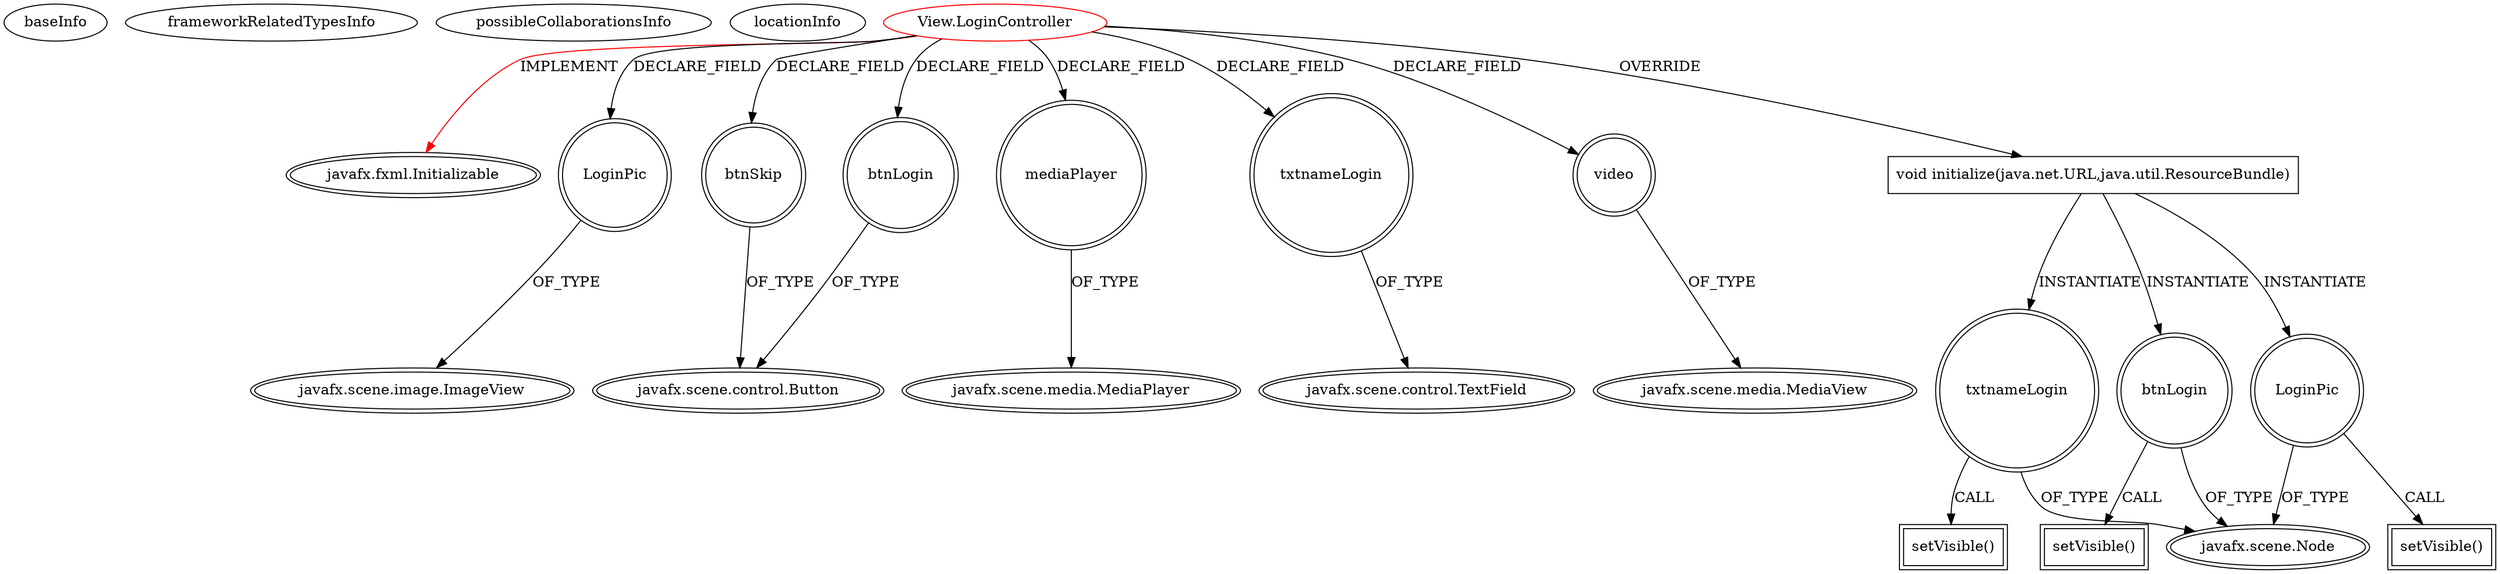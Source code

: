 digraph {
baseInfo[graphId=403,category="extension_graph",isAnonymous=false,possibleRelation=false]
frameworkRelatedTypesInfo[0="javafx.fxml.Initializable"]
possibleCollaborationsInfo[]
locationInfo[projectName="Edenm-BlackJack",filePath="/Edenm-BlackJack/BlackJack-master/src/View/LoginController.java",contextSignature="LoginController",graphId="403"]
0[label="View.LoginController",vertexType="ROOT_CLIENT_CLASS_DECLARATION",isFrameworkType=false,color=red]
1[label="javafx.fxml.Initializable",vertexType="FRAMEWORK_INTERFACE_TYPE",isFrameworkType=true,peripheries=2]
2[label="LoginPic",vertexType="FIELD_DECLARATION",isFrameworkType=true,peripheries=2,shape=circle]
3[label="javafx.scene.image.ImageView",vertexType="FRAMEWORK_CLASS_TYPE",isFrameworkType=true,peripheries=2]
4[label="btnLogin",vertexType="FIELD_DECLARATION",isFrameworkType=true,peripheries=2,shape=circle]
5[label="javafx.scene.control.Button",vertexType="FRAMEWORK_CLASS_TYPE",isFrameworkType=true,peripheries=2]
6[label="btnSkip",vertexType="FIELD_DECLARATION",isFrameworkType=true,peripheries=2,shape=circle]
8[label="mediaPlayer",vertexType="FIELD_DECLARATION",isFrameworkType=true,peripheries=2,shape=circle]
9[label="javafx.scene.media.MediaPlayer",vertexType="FRAMEWORK_CLASS_TYPE",isFrameworkType=true,peripheries=2]
10[label="txtnameLogin",vertexType="FIELD_DECLARATION",isFrameworkType=true,peripheries=2,shape=circle]
11[label="javafx.scene.control.TextField",vertexType="FRAMEWORK_CLASS_TYPE",isFrameworkType=true,peripheries=2]
12[label="video",vertexType="FIELD_DECLARATION",isFrameworkType=true,peripheries=2,shape=circle]
13[label="javafx.scene.media.MediaView",vertexType="FRAMEWORK_CLASS_TYPE",isFrameworkType=true,peripheries=2]
14[label="void initialize(java.net.URL,java.util.ResourceBundle)",vertexType="OVERRIDING_METHOD_DECLARATION",isFrameworkType=false,shape=box]
15[label="txtnameLogin",vertexType="VARIABLE_EXPRESION",isFrameworkType=true,peripheries=2,shape=circle]
17[label="javafx.scene.Node",vertexType="FRAMEWORK_CLASS_TYPE",isFrameworkType=true,peripheries=2]
16[label="setVisible()",vertexType="INSIDE_CALL",isFrameworkType=true,peripheries=2,shape=box]
18[label="btnLogin",vertexType="VARIABLE_EXPRESION",isFrameworkType=true,peripheries=2,shape=circle]
19[label="setVisible()",vertexType="INSIDE_CALL",isFrameworkType=true,peripheries=2,shape=box]
21[label="LoginPic",vertexType="VARIABLE_EXPRESION",isFrameworkType=true,peripheries=2,shape=circle]
22[label="setVisible()",vertexType="INSIDE_CALL",isFrameworkType=true,peripheries=2,shape=box]
0->1[label="IMPLEMENT",color=red]
0->2[label="DECLARE_FIELD"]
2->3[label="OF_TYPE"]
0->4[label="DECLARE_FIELD"]
4->5[label="OF_TYPE"]
0->6[label="DECLARE_FIELD"]
6->5[label="OF_TYPE"]
0->8[label="DECLARE_FIELD"]
8->9[label="OF_TYPE"]
0->10[label="DECLARE_FIELD"]
10->11[label="OF_TYPE"]
0->12[label="DECLARE_FIELD"]
12->13[label="OF_TYPE"]
0->14[label="OVERRIDE"]
14->15[label="INSTANTIATE"]
15->17[label="OF_TYPE"]
15->16[label="CALL"]
14->18[label="INSTANTIATE"]
18->17[label="OF_TYPE"]
18->19[label="CALL"]
14->21[label="INSTANTIATE"]
21->17[label="OF_TYPE"]
21->22[label="CALL"]
}
